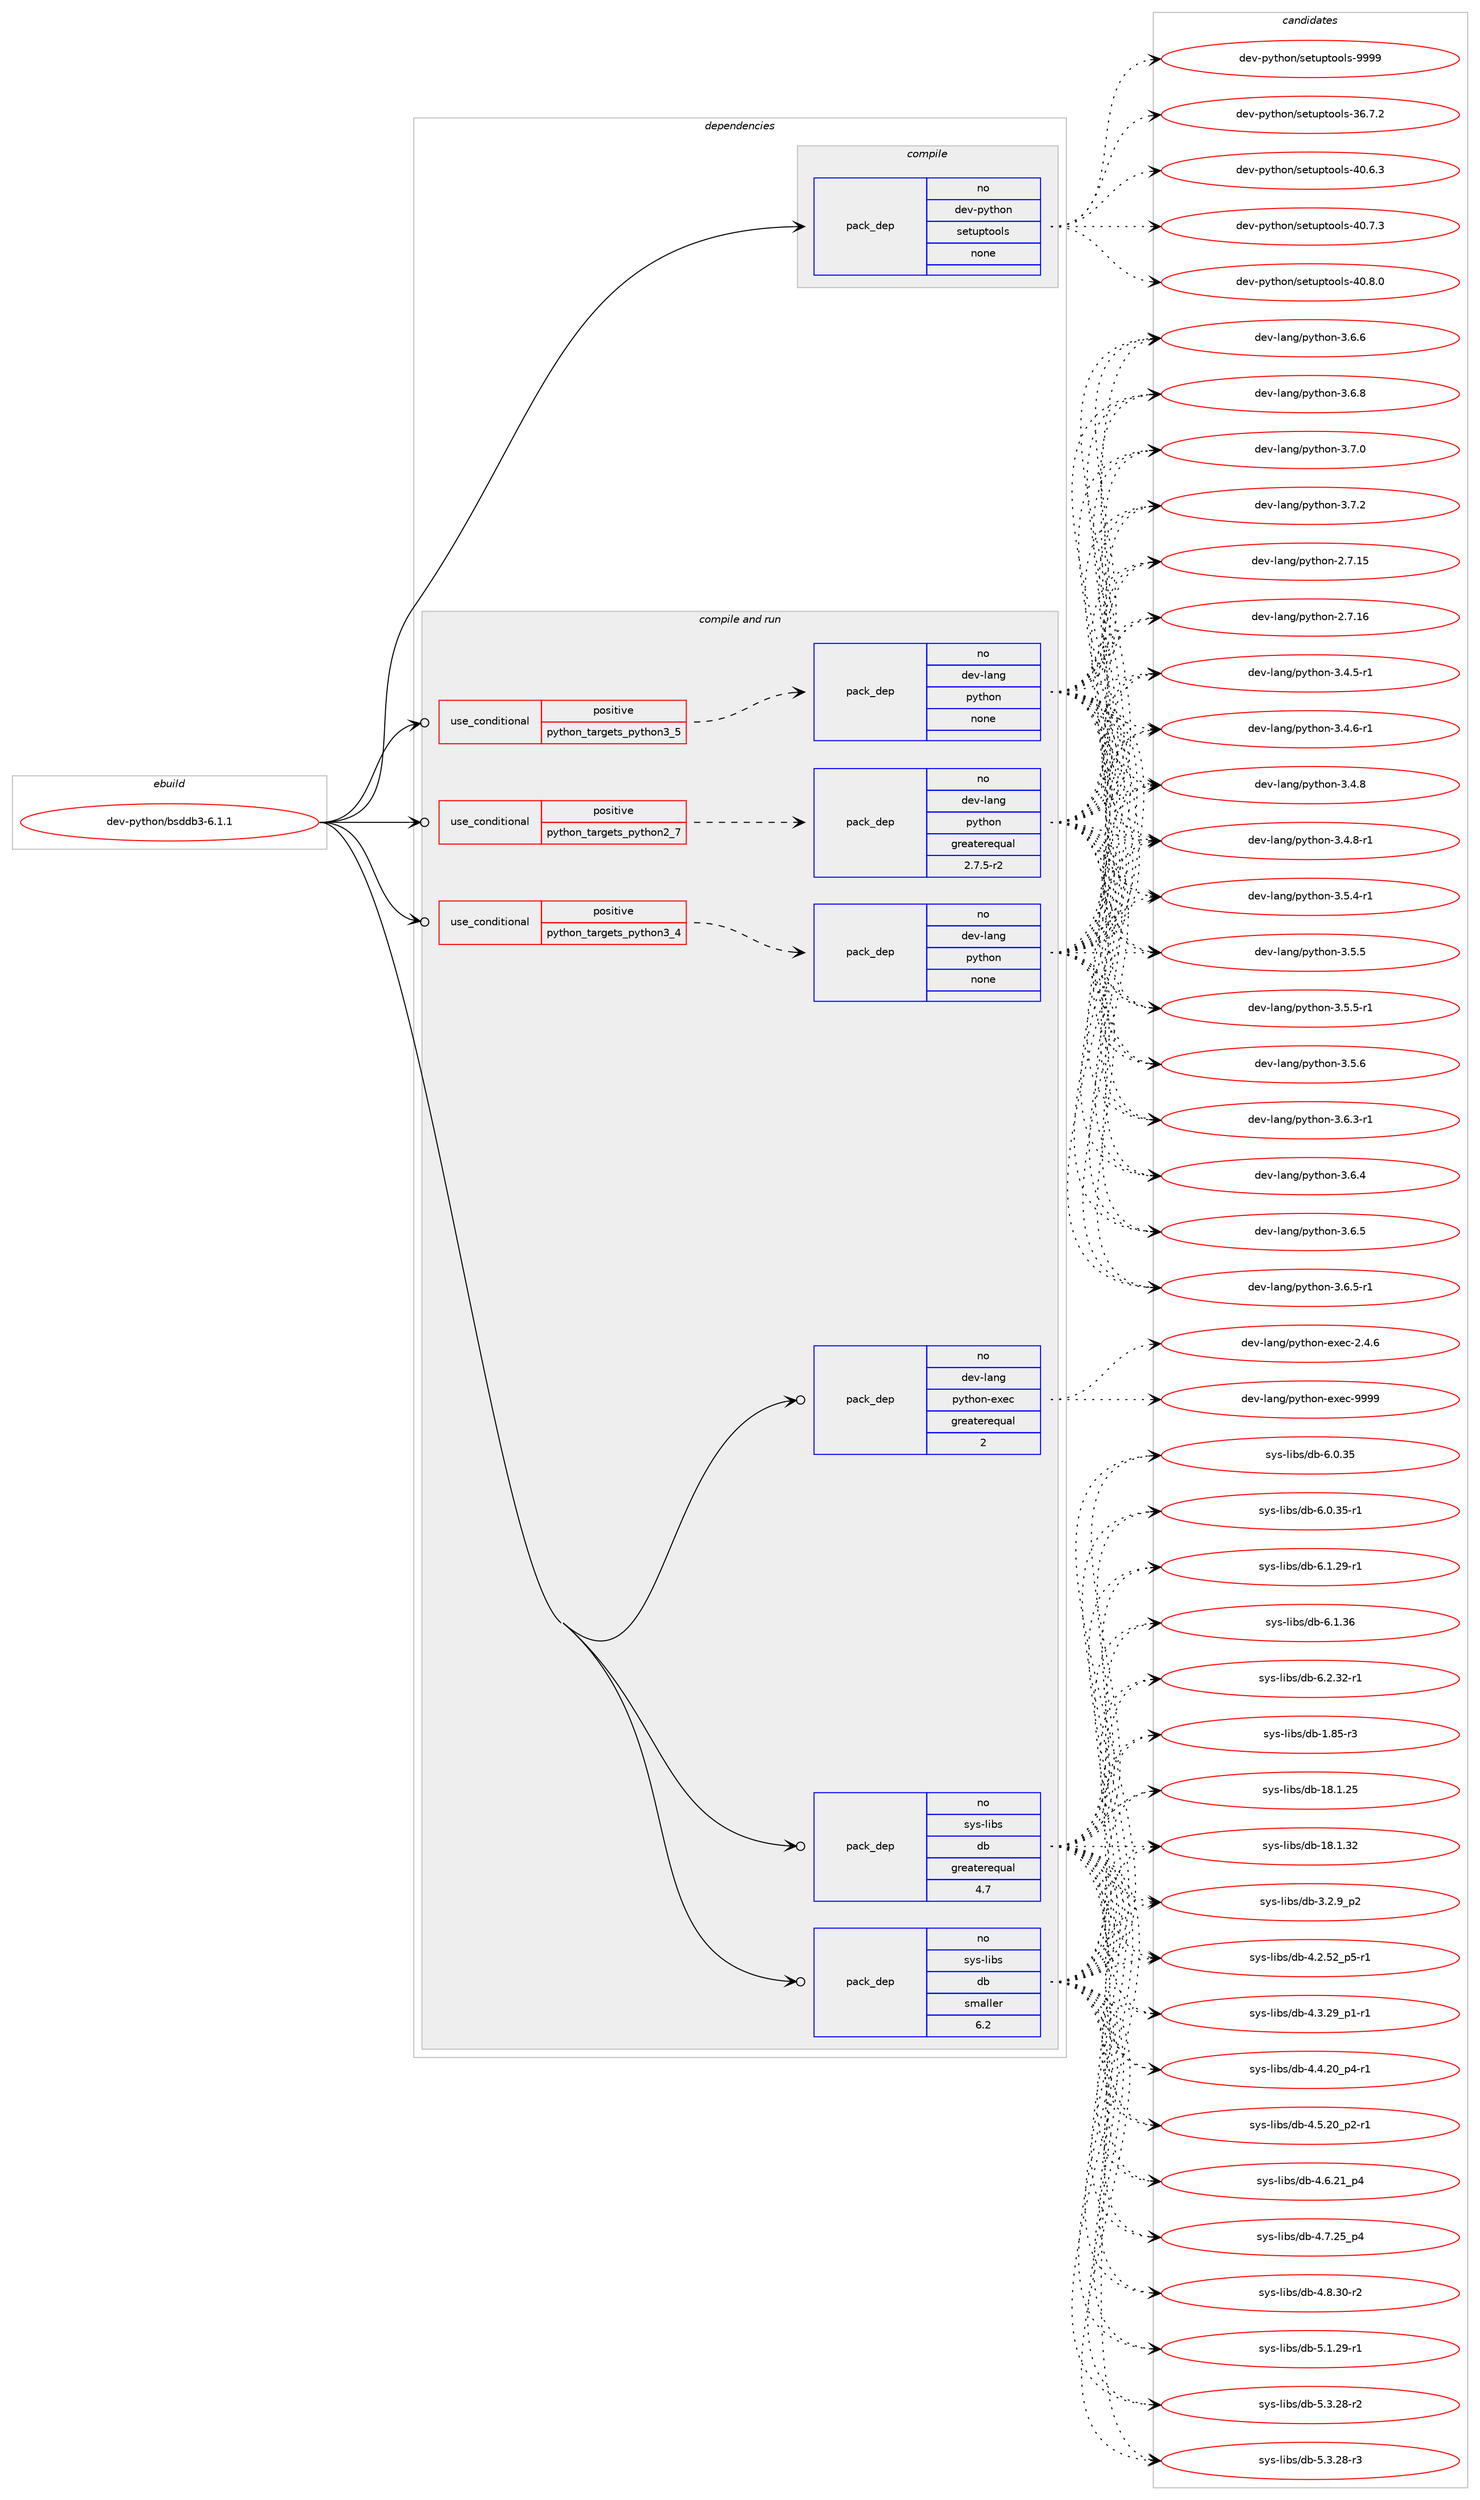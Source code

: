 digraph prolog {

# *************
# Graph options
# *************

newrank=true;
concentrate=true;
compound=true;
graph [rankdir=LR,fontname=Helvetica,fontsize=10,ranksep=1.5];#, ranksep=2.5, nodesep=0.2];
edge  [arrowhead=vee];
node  [fontname=Helvetica,fontsize=10];

# **********
# The ebuild
# **********

subgraph cluster_leftcol {
color=gray;
rank=same;
label=<<i>ebuild</i>>;
id [label="dev-python/bsddb3-6.1.1", color=red, width=4, href="../dev-python/bsddb3-6.1.1.svg"];
}

# ****************
# The dependencies
# ****************

subgraph cluster_midcol {
color=gray;
label=<<i>dependencies</i>>;
subgraph cluster_compile {
fillcolor="#eeeeee";
style=filled;
label=<<i>compile</i>>;
subgraph pack1006918 {
dependency1402103 [label=<<TABLE BORDER="0" CELLBORDER="1" CELLSPACING="0" CELLPADDING="4" WIDTH="220"><TR><TD ROWSPAN="6" CELLPADDING="30">pack_dep</TD></TR><TR><TD WIDTH="110">no</TD></TR><TR><TD>dev-python</TD></TR><TR><TD>setuptools</TD></TR><TR><TD>none</TD></TR><TR><TD></TD></TR></TABLE>>, shape=none, color=blue];
}
id:e -> dependency1402103:w [weight=20,style="solid",arrowhead="vee"];
}
subgraph cluster_compileandrun {
fillcolor="#eeeeee";
style=filled;
label=<<i>compile and run</i>>;
subgraph cond371953 {
dependency1402104 [label=<<TABLE BORDER="0" CELLBORDER="1" CELLSPACING="0" CELLPADDING="4"><TR><TD ROWSPAN="3" CELLPADDING="10">use_conditional</TD></TR><TR><TD>positive</TD></TR><TR><TD>python_targets_python2_7</TD></TR></TABLE>>, shape=none, color=red];
subgraph pack1006919 {
dependency1402105 [label=<<TABLE BORDER="0" CELLBORDER="1" CELLSPACING="0" CELLPADDING="4" WIDTH="220"><TR><TD ROWSPAN="6" CELLPADDING="30">pack_dep</TD></TR><TR><TD WIDTH="110">no</TD></TR><TR><TD>dev-lang</TD></TR><TR><TD>python</TD></TR><TR><TD>greaterequal</TD></TR><TR><TD>2.7.5-r2</TD></TR></TABLE>>, shape=none, color=blue];
}
dependency1402104:e -> dependency1402105:w [weight=20,style="dashed",arrowhead="vee"];
}
id:e -> dependency1402104:w [weight=20,style="solid",arrowhead="odotvee"];
subgraph cond371954 {
dependency1402106 [label=<<TABLE BORDER="0" CELLBORDER="1" CELLSPACING="0" CELLPADDING="4"><TR><TD ROWSPAN="3" CELLPADDING="10">use_conditional</TD></TR><TR><TD>positive</TD></TR><TR><TD>python_targets_python3_4</TD></TR></TABLE>>, shape=none, color=red];
subgraph pack1006920 {
dependency1402107 [label=<<TABLE BORDER="0" CELLBORDER="1" CELLSPACING="0" CELLPADDING="4" WIDTH="220"><TR><TD ROWSPAN="6" CELLPADDING="30">pack_dep</TD></TR><TR><TD WIDTH="110">no</TD></TR><TR><TD>dev-lang</TD></TR><TR><TD>python</TD></TR><TR><TD>none</TD></TR><TR><TD></TD></TR></TABLE>>, shape=none, color=blue];
}
dependency1402106:e -> dependency1402107:w [weight=20,style="dashed",arrowhead="vee"];
}
id:e -> dependency1402106:w [weight=20,style="solid",arrowhead="odotvee"];
subgraph cond371955 {
dependency1402108 [label=<<TABLE BORDER="0" CELLBORDER="1" CELLSPACING="0" CELLPADDING="4"><TR><TD ROWSPAN="3" CELLPADDING="10">use_conditional</TD></TR><TR><TD>positive</TD></TR><TR><TD>python_targets_python3_5</TD></TR></TABLE>>, shape=none, color=red];
subgraph pack1006921 {
dependency1402109 [label=<<TABLE BORDER="0" CELLBORDER="1" CELLSPACING="0" CELLPADDING="4" WIDTH="220"><TR><TD ROWSPAN="6" CELLPADDING="30">pack_dep</TD></TR><TR><TD WIDTH="110">no</TD></TR><TR><TD>dev-lang</TD></TR><TR><TD>python</TD></TR><TR><TD>none</TD></TR><TR><TD></TD></TR></TABLE>>, shape=none, color=blue];
}
dependency1402108:e -> dependency1402109:w [weight=20,style="dashed",arrowhead="vee"];
}
id:e -> dependency1402108:w [weight=20,style="solid",arrowhead="odotvee"];
subgraph pack1006922 {
dependency1402110 [label=<<TABLE BORDER="0" CELLBORDER="1" CELLSPACING="0" CELLPADDING="4" WIDTH="220"><TR><TD ROWSPAN="6" CELLPADDING="30">pack_dep</TD></TR><TR><TD WIDTH="110">no</TD></TR><TR><TD>dev-lang</TD></TR><TR><TD>python-exec</TD></TR><TR><TD>greaterequal</TD></TR><TR><TD>2</TD></TR></TABLE>>, shape=none, color=blue];
}
id:e -> dependency1402110:w [weight=20,style="solid",arrowhead="odotvee"];
subgraph pack1006923 {
dependency1402111 [label=<<TABLE BORDER="0" CELLBORDER="1" CELLSPACING="0" CELLPADDING="4" WIDTH="220"><TR><TD ROWSPAN="6" CELLPADDING="30">pack_dep</TD></TR><TR><TD WIDTH="110">no</TD></TR><TR><TD>sys-libs</TD></TR><TR><TD>db</TD></TR><TR><TD>greaterequal</TD></TR><TR><TD>4.7</TD></TR></TABLE>>, shape=none, color=blue];
}
id:e -> dependency1402111:w [weight=20,style="solid",arrowhead="odotvee"];
subgraph pack1006924 {
dependency1402112 [label=<<TABLE BORDER="0" CELLBORDER="1" CELLSPACING="0" CELLPADDING="4" WIDTH="220"><TR><TD ROWSPAN="6" CELLPADDING="30">pack_dep</TD></TR><TR><TD WIDTH="110">no</TD></TR><TR><TD>sys-libs</TD></TR><TR><TD>db</TD></TR><TR><TD>smaller</TD></TR><TR><TD>6.2</TD></TR></TABLE>>, shape=none, color=blue];
}
id:e -> dependency1402112:w [weight=20,style="solid",arrowhead="odotvee"];
}
subgraph cluster_run {
fillcolor="#eeeeee";
style=filled;
label=<<i>run</i>>;
}
}

# **************
# The candidates
# **************

subgraph cluster_choices {
rank=same;
color=gray;
label=<<i>candidates</i>>;

subgraph choice1006918 {
color=black;
nodesep=1;
choice100101118451121211161041111104711510111611711211611111110811545515446554650 [label="dev-python/setuptools-36.7.2", color=red, width=4,href="../dev-python/setuptools-36.7.2.svg"];
choice100101118451121211161041111104711510111611711211611111110811545524846544651 [label="dev-python/setuptools-40.6.3", color=red, width=4,href="../dev-python/setuptools-40.6.3.svg"];
choice100101118451121211161041111104711510111611711211611111110811545524846554651 [label="dev-python/setuptools-40.7.3", color=red, width=4,href="../dev-python/setuptools-40.7.3.svg"];
choice100101118451121211161041111104711510111611711211611111110811545524846564648 [label="dev-python/setuptools-40.8.0", color=red, width=4,href="../dev-python/setuptools-40.8.0.svg"];
choice10010111845112121116104111110471151011161171121161111111081154557575757 [label="dev-python/setuptools-9999", color=red, width=4,href="../dev-python/setuptools-9999.svg"];
dependency1402103:e -> choice100101118451121211161041111104711510111611711211611111110811545515446554650:w [style=dotted,weight="100"];
dependency1402103:e -> choice100101118451121211161041111104711510111611711211611111110811545524846544651:w [style=dotted,weight="100"];
dependency1402103:e -> choice100101118451121211161041111104711510111611711211611111110811545524846554651:w [style=dotted,weight="100"];
dependency1402103:e -> choice100101118451121211161041111104711510111611711211611111110811545524846564648:w [style=dotted,weight="100"];
dependency1402103:e -> choice10010111845112121116104111110471151011161171121161111111081154557575757:w [style=dotted,weight="100"];
}
subgraph choice1006919 {
color=black;
nodesep=1;
choice10010111845108971101034711212111610411111045504655464953 [label="dev-lang/python-2.7.15", color=red, width=4,href="../dev-lang/python-2.7.15.svg"];
choice10010111845108971101034711212111610411111045504655464954 [label="dev-lang/python-2.7.16", color=red, width=4,href="../dev-lang/python-2.7.16.svg"];
choice1001011184510897110103471121211161041111104551465246534511449 [label="dev-lang/python-3.4.5-r1", color=red, width=4,href="../dev-lang/python-3.4.5-r1.svg"];
choice1001011184510897110103471121211161041111104551465246544511449 [label="dev-lang/python-3.4.6-r1", color=red, width=4,href="../dev-lang/python-3.4.6-r1.svg"];
choice100101118451089711010347112121116104111110455146524656 [label="dev-lang/python-3.4.8", color=red, width=4,href="../dev-lang/python-3.4.8.svg"];
choice1001011184510897110103471121211161041111104551465246564511449 [label="dev-lang/python-3.4.8-r1", color=red, width=4,href="../dev-lang/python-3.4.8-r1.svg"];
choice1001011184510897110103471121211161041111104551465346524511449 [label="dev-lang/python-3.5.4-r1", color=red, width=4,href="../dev-lang/python-3.5.4-r1.svg"];
choice100101118451089711010347112121116104111110455146534653 [label="dev-lang/python-3.5.5", color=red, width=4,href="../dev-lang/python-3.5.5.svg"];
choice1001011184510897110103471121211161041111104551465346534511449 [label="dev-lang/python-3.5.5-r1", color=red, width=4,href="../dev-lang/python-3.5.5-r1.svg"];
choice100101118451089711010347112121116104111110455146534654 [label="dev-lang/python-3.5.6", color=red, width=4,href="../dev-lang/python-3.5.6.svg"];
choice1001011184510897110103471121211161041111104551465446514511449 [label="dev-lang/python-3.6.3-r1", color=red, width=4,href="../dev-lang/python-3.6.3-r1.svg"];
choice100101118451089711010347112121116104111110455146544652 [label="dev-lang/python-3.6.4", color=red, width=4,href="../dev-lang/python-3.6.4.svg"];
choice100101118451089711010347112121116104111110455146544653 [label="dev-lang/python-3.6.5", color=red, width=4,href="../dev-lang/python-3.6.5.svg"];
choice1001011184510897110103471121211161041111104551465446534511449 [label="dev-lang/python-3.6.5-r1", color=red, width=4,href="../dev-lang/python-3.6.5-r1.svg"];
choice100101118451089711010347112121116104111110455146544654 [label="dev-lang/python-3.6.6", color=red, width=4,href="../dev-lang/python-3.6.6.svg"];
choice100101118451089711010347112121116104111110455146544656 [label="dev-lang/python-3.6.8", color=red, width=4,href="../dev-lang/python-3.6.8.svg"];
choice100101118451089711010347112121116104111110455146554648 [label="dev-lang/python-3.7.0", color=red, width=4,href="../dev-lang/python-3.7.0.svg"];
choice100101118451089711010347112121116104111110455146554650 [label="dev-lang/python-3.7.2", color=red, width=4,href="../dev-lang/python-3.7.2.svg"];
dependency1402105:e -> choice10010111845108971101034711212111610411111045504655464953:w [style=dotted,weight="100"];
dependency1402105:e -> choice10010111845108971101034711212111610411111045504655464954:w [style=dotted,weight="100"];
dependency1402105:e -> choice1001011184510897110103471121211161041111104551465246534511449:w [style=dotted,weight="100"];
dependency1402105:e -> choice1001011184510897110103471121211161041111104551465246544511449:w [style=dotted,weight="100"];
dependency1402105:e -> choice100101118451089711010347112121116104111110455146524656:w [style=dotted,weight="100"];
dependency1402105:e -> choice1001011184510897110103471121211161041111104551465246564511449:w [style=dotted,weight="100"];
dependency1402105:e -> choice1001011184510897110103471121211161041111104551465346524511449:w [style=dotted,weight="100"];
dependency1402105:e -> choice100101118451089711010347112121116104111110455146534653:w [style=dotted,weight="100"];
dependency1402105:e -> choice1001011184510897110103471121211161041111104551465346534511449:w [style=dotted,weight="100"];
dependency1402105:e -> choice100101118451089711010347112121116104111110455146534654:w [style=dotted,weight="100"];
dependency1402105:e -> choice1001011184510897110103471121211161041111104551465446514511449:w [style=dotted,weight="100"];
dependency1402105:e -> choice100101118451089711010347112121116104111110455146544652:w [style=dotted,weight="100"];
dependency1402105:e -> choice100101118451089711010347112121116104111110455146544653:w [style=dotted,weight="100"];
dependency1402105:e -> choice1001011184510897110103471121211161041111104551465446534511449:w [style=dotted,weight="100"];
dependency1402105:e -> choice100101118451089711010347112121116104111110455146544654:w [style=dotted,weight="100"];
dependency1402105:e -> choice100101118451089711010347112121116104111110455146544656:w [style=dotted,weight="100"];
dependency1402105:e -> choice100101118451089711010347112121116104111110455146554648:w [style=dotted,weight="100"];
dependency1402105:e -> choice100101118451089711010347112121116104111110455146554650:w [style=dotted,weight="100"];
}
subgraph choice1006920 {
color=black;
nodesep=1;
choice10010111845108971101034711212111610411111045504655464953 [label="dev-lang/python-2.7.15", color=red, width=4,href="../dev-lang/python-2.7.15.svg"];
choice10010111845108971101034711212111610411111045504655464954 [label="dev-lang/python-2.7.16", color=red, width=4,href="../dev-lang/python-2.7.16.svg"];
choice1001011184510897110103471121211161041111104551465246534511449 [label="dev-lang/python-3.4.5-r1", color=red, width=4,href="../dev-lang/python-3.4.5-r1.svg"];
choice1001011184510897110103471121211161041111104551465246544511449 [label="dev-lang/python-3.4.6-r1", color=red, width=4,href="../dev-lang/python-3.4.6-r1.svg"];
choice100101118451089711010347112121116104111110455146524656 [label="dev-lang/python-3.4.8", color=red, width=4,href="../dev-lang/python-3.4.8.svg"];
choice1001011184510897110103471121211161041111104551465246564511449 [label="dev-lang/python-3.4.8-r1", color=red, width=4,href="../dev-lang/python-3.4.8-r1.svg"];
choice1001011184510897110103471121211161041111104551465346524511449 [label="dev-lang/python-3.5.4-r1", color=red, width=4,href="../dev-lang/python-3.5.4-r1.svg"];
choice100101118451089711010347112121116104111110455146534653 [label="dev-lang/python-3.5.5", color=red, width=4,href="../dev-lang/python-3.5.5.svg"];
choice1001011184510897110103471121211161041111104551465346534511449 [label="dev-lang/python-3.5.5-r1", color=red, width=4,href="../dev-lang/python-3.5.5-r1.svg"];
choice100101118451089711010347112121116104111110455146534654 [label="dev-lang/python-3.5.6", color=red, width=4,href="../dev-lang/python-3.5.6.svg"];
choice1001011184510897110103471121211161041111104551465446514511449 [label="dev-lang/python-3.6.3-r1", color=red, width=4,href="../dev-lang/python-3.6.3-r1.svg"];
choice100101118451089711010347112121116104111110455146544652 [label="dev-lang/python-3.6.4", color=red, width=4,href="../dev-lang/python-3.6.4.svg"];
choice100101118451089711010347112121116104111110455146544653 [label="dev-lang/python-3.6.5", color=red, width=4,href="../dev-lang/python-3.6.5.svg"];
choice1001011184510897110103471121211161041111104551465446534511449 [label="dev-lang/python-3.6.5-r1", color=red, width=4,href="../dev-lang/python-3.6.5-r1.svg"];
choice100101118451089711010347112121116104111110455146544654 [label="dev-lang/python-3.6.6", color=red, width=4,href="../dev-lang/python-3.6.6.svg"];
choice100101118451089711010347112121116104111110455146544656 [label="dev-lang/python-3.6.8", color=red, width=4,href="../dev-lang/python-3.6.8.svg"];
choice100101118451089711010347112121116104111110455146554648 [label="dev-lang/python-3.7.0", color=red, width=4,href="../dev-lang/python-3.7.0.svg"];
choice100101118451089711010347112121116104111110455146554650 [label="dev-lang/python-3.7.2", color=red, width=4,href="../dev-lang/python-3.7.2.svg"];
dependency1402107:e -> choice10010111845108971101034711212111610411111045504655464953:w [style=dotted,weight="100"];
dependency1402107:e -> choice10010111845108971101034711212111610411111045504655464954:w [style=dotted,weight="100"];
dependency1402107:e -> choice1001011184510897110103471121211161041111104551465246534511449:w [style=dotted,weight="100"];
dependency1402107:e -> choice1001011184510897110103471121211161041111104551465246544511449:w [style=dotted,weight="100"];
dependency1402107:e -> choice100101118451089711010347112121116104111110455146524656:w [style=dotted,weight="100"];
dependency1402107:e -> choice1001011184510897110103471121211161041111104551465246564511449:w [style=dotted,weight="100"];
dependency1402107:e -> choice1001011184510897110103471121211161041111104551465346524511449:w [style=dotted,weight="100"];
dependency1402107:e -> choice100101118451089711010347112121116104111110455146534653:w [style=dotted,weight="100"];
dependency1402107:e -> choice1001011184510897110103471121211161041111104551465346534511449:w [style=dotted,weight="100"];
dependency1402107:e -> choice100101118451089711010347112121116104111110455146534654:w [style=dotted,weight="100"];
dependency1402107:e -> choice1001011184510897110103471121211161041111104551465446514511449:w [style=dotted,weight="100"];
dependency1402107:e -> choice100101118451089711010347112121116104111110455146544652:w [style=dotted,weight="100"];
dependency1402107:e -> choice100101118451089711010347112121116104111110455146544653:w [style=dotted,weight="100"];
dependency1402107:e -> choice1001011184510897110103471121211161041111104551465446534511449:w [style=dotted,weight="100"];
dependency1402107:e -> choice100101118451089711010347112121116104111110455146544654:w [style=dotted,weight="100"];
dependency1402107:e -> choice100101118451089711010347112121116104111110455146544656:w [style=dotted,weight="100"];
dependency1402107:e -> choice100101118451089711010347112121116104111110455146554648:w [style=dotted,weight="100"];
dependency1402107:e -> choice100101118451089711010347112121116104111110455146554650:w [style=dotted,weight="100"];
}
subgraph choice1006921 {
color=black;
nodesep=1;
choice10010111845108971101034711212111610411111045504655464953 [label="dev-lang/python-2.7.15", color=red, width=4,href="../dev-lang/python-2.7.15.svg"];
choice10010111845108971101034711212111610411111045504655464954 [label="dev-lang/python-2.7.16", color=red, width=4,href="../dev-lang/python-2.7.16.svg"];
choice1001011184510897110103471121211161041111104551465246534511449 [label="dev-lang/python-3.4.5-r1", color=red, width=4,href="../dev-lang/python-3.4.5-r1.svg"];
choice1001011184510897110103471121211161041111104551465246544511449 [label="dev-lang/python-3.4.6-r1", color=red, width=4,href="../dev-lang/python-3.4.6-r1.svg"];
choice100101118451089711010347112121116104111110455146524656 [label="dev-lang/python-3.4.8", color=red, width=4,href="../dev-lang/python-3.4.8.svg"];
choice1001011184510897110103471121211161041111104551465246564511449 [label="dev-lang/python-3.4.8-r1", color=red, width=4,href="../dev-lang/python-3.4.8-r1.svg"];
choice1001011184510897110103471121211161041111104551465346524511449 [label="dev-lang/python-3.5.4-r1", color=red, width=4,href="../dev-lang/python-3.5.4-r1.svg"];
choice100101118451089711010347112121116104111110455146534653 [label="dev-lang/python-3.5.5", color=red, width=4,href="../dev-lang/python-3.5.5.svg"];
choice1001011184510897110103471121211161041111104551465346534511449 [label="dev-lang/python-3.5.5-r1", color=red, width=4,href="../dev-lang/python-3.5.5-r1.svg"];
choice100101118451089711010347112121116104111110455146534654 [label="dev-lang/python-3.5.6", color=red, width=4,href="../dev-lang/python-3.5.6.svg"];
choice1001011184510897110103471121211161041111104551465446514511449 [label="dev-lang/python-3.6.3-r1", color=red, width=4,href="../dev-lang/python-3.6.3-r1.svg"];
choice100101118451089711010347112121116104111110455146544652 [label="dev-lang/python-3.6.4", color=red, width=4,href="../dev-lang/python-3.6.4.svg"];
choice100101118451089711010347112121116104111110455146544653 [label="dev-lang/python-3.6.5", color=red, width=4,href="../dev-lang/python-3.6.5.svg"];
choice1001011184510897110103471121211161041111104551465446534511449 [label="dev-lang/python-3.6.5-r1", color=red, width=4,href="../dev-lang/python-3.6.5-r1.svg"];
choice100101118451089711010347112121116104111110455146544654 [label="dev-lang/python-3.6.6", color=red, width=4,href="../dev-lang/python-3.6.6.svg"];
choice100101118451089711010347112121116104111110455146544656 [label="dev-lang/python-3.6.8", color=red, width=4,href="../dev-lang/python-3.6.8.svg"];
choice100101118451089711010347112121116104111110455146554648 [label="dev-lang/python-3.7.0", color=red, width=4,href="../dev-lang/python-3.7.0.svg"];
choice100101118451089711010347112121116104111110455146554650 [label="dev-lang/python-3.7.2", color=red, width=4,href="../dev-lang/python-3.7.2.svg"];
dependency1402109:e -> choice10010111845108971101034711212111610411111045504655464953:w [style=dotted,weight="100"];
dependency1402109:e -> choice10010111845108971101034711212111610411111045504655464954:w [style=dotted,weight="100"];
dependency1402109:e -> choice1001011184510897110103471121211161041111104551465246534511449:w [style=dotted,weight="100"];
dependency1402109:e -> choice1001011184510897110103471121211161041111104551465246544511449:w [style=dotted,weight="100"];
dependency1402109:e -> choice100101118451089711010347112121116104111110455146524656:w [style=dotted,weight="100"];
dependency1402109:e -> choice1001011184510897110103471121211161041111104551465246564511449:w [style=dotted,weight="100"];
dependency1402109:e -> choice1001011184510897110103471121211161041111104551465346524511449:w [style=dotted,weight="100"];
dependency1402109:e -> choice100101118451089711010347112121116104111110455146534653:w [style=dotted,weight="100"];
dependency1402109:e -> choice1001011184510897110103471121211161041111104551465346534511449:w [style=dotted,weight="100"];
dependency1402109:e -> choice100101118451089711010347112121116104111110455146534654:w [style=dotted,weight="100"];
dependency1402109:e -> choice1001011184510897110103471121211161041111104551465446514511449:w [style=dotted,weight="100"];
dependency1402109:e -> choice100101118451089711010347112121116104111110455146544652:w [style=dotted,weight="100"];
dependency1402109:e -> choice100101118451089711010347112121116104111110455146544653:w [style=dotted,weight="100"];
dependency1402109:e -> choice1001011184510897110103471121211161041111104551465446534511449:w [style=dotted,weight="100"];
dependency1402109:e -> choice100101118451089711010347112121116104111110455146544654:w [style=dotted,weight="100"];
dependency1402109:e -> choice100101118451089711010347112121116104111110455146544656:w [style=dotted,weight="100"];
dependency1402109:e -> choice100101118451089711010347112121116104111110455146554648:w [style=dotted,weight="100"];
dependency1402109:e -> choice100101118451089711010347112121116104111110455146554650:w [style=dotted,weight="100"];
}
subgraph choice1006922 {
color=black;
nodesep=1;
choice1001011184510897110103471121211161041111104510112010199455046524654 [label="dev-lang/python-exec-2.4.6", color=red, width=4,href="../dev-lang/python-exec-2.4.6.svg"];
choice10010111845108971101034711212111610411111045101120101994557575757 [label="dev-lang/python-exec-9999", color=red, width=4,href="../dev-lang/python-exec-9999.svg"];
dependency1402110:e -> choice1001011184510897110103471121211161041111104510112010199455046524654:w [style=dotted,weight="100"];
dependency1402110:e -> choice10010111845108971101034711212111610411111045101120101994557575757:w [style=dotted,weight="100"];
}
subgraph choice1006923 {
color=black;
nodesep=1;
choice1151211154510810598115471009845494656534511451 [label="sys-libs/db-1.85-r3", color=red, width=4,href="../sys-libs/db-1.85-r3.svg"];
choice115121115451081059811547100984549564649465053 [label="sys-libs/db-18.1.25", color=red, width=4,href="../sys-libs/db-18.1.25.svg"];
choice115121115451081059811547100984549564649465150 [label="sys-libs/db-18.1.32", color=red, width=4,href="../sys-libs/db-18.1.32.svg"];
choice115121115451081059811547100984551465046579511250 [label="sys-libs/db-3.2.9_p2", color=red, width=4,href="../sys-libs/db-3.2.9_p2.svg"];
choice115121115451081059811547100984552465046535095112534511449 [label="sys-libs/db-4.2.52_p5-r1", color=red, width=4,href="../sys-libs/db-4.2.52_p5-r1.svg"];
choice115121115451081059811547100984552465146505795112494511449 [label="sys-libs/db-4.3.29_p1-r1", color=red, width=4,href="../sys-libs/db-4.3.29_p1-r1.svg"];
choice115121115451081059811547100984552465246504895112524511449 [label="sys-libs/db-4.4.20_p4-r1", color=red, width=4,href="../sys-libs/db-4.4.20_p4-r1.svg"];
choice115121115451081059811547100984552465346504895112504511449 [label="sys-libs/db-4.5.20_p2-r1", color=red, width=4,href="../sys-libs/db-4.5.20_p2-r1.svg"];
choice11512111545108105981154710098455246544650499511252 [label="sys-libs/db-4.6.21_p4", color=red, width=4,href="../sys-libs/db-4.6.21_p4.svg"];
choice11512111545108105981154710098455246554650539511252 [label="sys-libs/db-4.7.25_p4", color=red, width=4,href="../sys-libs/db-4.7.25_p4.svg"];
choice11512111545108105981154710098455246564651484511450 [label="sys-libs/db-4.8.30-r2", color=red, width=4,href="../sys-libs/db-4.8.30-r2.svg"];
choice11512111545108105981154710098455346494650574511449 [label="sys-libs/db-5.1.29-r1", color=red, width=4,href="../sys-libs/db-5.1.29-r1.svg"];
choice11512111545108105981154710098455346514650564511450 [label="sys-libs/db-5.3.28-r2", color=red, width=4,href="../sys-libs/db-5.3.28-r2.svg"];
choice11512111545108105981154710098455346514650564511451 [label="sys-libs/db-5.3.28-r3", color=red, width=4,href="../sys-libs/db-5.3.28-r3.svg"];
choice1151211154510810598115471009845544648465153 [label="sys-libs/db-6.0.35", color=red, width=4,href="../sys-libs/db-6.0.35.svg"];
choice11512111545108105981154710098455446484651534511449 [label="sys-libs/db-6.0.35-r1", color=red, width=4,href="../sys-libs/db-6.0.35-r1.svg"];
choice11512111545108105981154710098455446494650574511449 [label="sys-libs/db-6.1.29-r1", color=red, width=4,href="../sys-libs/db-6.1.29-r1.svg"];
choice1151211154510810598115471009845544649465154 [label="sys-libs/db-6.1.36", color=red, width=4,href="../sys-libs/db-6.1.36.svg"];
choice11512111545108105981154710098455446504651504511449 [label="sys-libs/db-6.2.32-r1", color=red, width=4,href="../sys-libs/db-6.2.32-r1.svg"];
dependency1402111:e -> choice1151211154510810598115471009845494656534511451:w [style=dotted,weight="100"];
dependency1402111:e -> choice115121115451081059811547100984549564649465053:w [style=dotted,weight="100"];
dependency1402111:e -> choice115121115451081059811547100984549564649465150:w [style=dotted,weight="100"];
dependency1402111:e -> choice115121115451081059811547100984551465046579511250:w [style=dotted,weight="100"];
dependency1402111:e -> choice115121115451081059811547100984552465046535095112534511449:w [style=dotted,weight="100"];
dependency1402111:e -> choice115121115451081059811547100984552465146505795112494511449:w [style=dotted,weight="100"];
dependency1402111:e -> choice115121115451081059811547100984552465246504895112524511449:w [style=dotted,weight="100"];
dependency1402111:e -> choice115121115451081059811547100984552465346504895112504511449:w [style=dotted,weight="100"];
dependency1402111:e -> choice11512111545108105981154710098455246544650499511252:w [style=dotted,weight="100"];
dependency1402111:e -> choice11512111545108105981154710098455246554650539511252:w [style=dotted,weight="100"];
dependency1402111:e -> choice11512111545108105981154710098455246564651484511450:w [style=dotted,weight="100"];
dependency1402111:e -> choice11512111545108105981154710098455346494650574511449:w [style=dotted,weight="100"];
dependency1402111:e -> choice11512111545108105981154710098455346514650564511450:w [style=dotted,weight="100"];
dependency1402111:e -> choice11512111545108105981154710098455346514650564511451:w [style=dotted,weight="100"];
dependency1402111:e -> choice1151211154510810598115471009845544648465153:w [style=dotted,weight="100"];
dependency1402111:e -> choice11512111545108105981154710098455446484651534511449:w [style=dotted,weight="100"];
dependency1402111:e -> choice11512111545108105981154710098455446494650574511449:w [style=dotted,weight="100"];
dependency1402111:e -> choice1151211154510810598115471009845544649465154:w [style=dotted,weight="100"];
dependency1402111:e -> choice11512111545108105981154710098455446504651504511449:w [style=dotted,weight="100"];
}
subgraph choice1006924 {
color=black;
nodesep=1;
choice1151211154510810598115471009845494656534511451 [label="sys-libs/db-1.85-r3", color=red, width=4,href="../sys-libs/db-1.85-r3.svg"];
choice115121115451081059811547100984549564649465053 [label="sys-libs/db-18.1.25", color=red, width=4,href="../sys-libs/db-18.1.25.svg"];
choice115121115451081059811547100984549564649465150 [label="sys-libs/db-18.1.32", color=red, width=4,href="../sys-libs/db-18.1.32.svg"];
choice115121115451081059811547100984551465046579511250 [label="sys-libs/db-3.2.9_p2", color=red, width=4,href="../sys-libs/db-3.2.9_p2.svg"];
choice115121115451081059811547100984552465046535095112534511449 [label="sys-libs/db-4.2.52_p5-r1", color=red, width=4,href="../sys-libs/db-4.2.52_p5-r1.svg"];
choice115121115451081059811547100984552465146505795112494511449 [label="sys-libs/db-4.3.29_p1-r1", color=red, width=4,href="../sys-libs/db-4.3.29_p1-r1.svg"];
choice115121115451081059811547100984552465246504895112524511449 [label="sys-libs/db-4.4.20_p4-r1", color=red, width=4,href="../sys-libs/db-4.4.20_p4-r1.svg"];
choice115121115451081059811547100984552465346504895112504511449 [label="sys-libs/db-4.5.20_p2-r1", color=red, width=4,href="../sys-libs/db-4.5.20_p2-r1.svg"];
choice11512111545108105981154710098455246544650499511252 [label="sys-libs/db-4.6.21_p4", color=red, width=4,href="../sys-libs/db-4.6.21_p4.svg"];
choice11512111545108105981154710098455246554650539511252 [label="sys-libs/db-4.7.25_p4", color=red, width=4,href="../sys-libs/db-4.7.25_p4.svg"];
choice11512111545108105981154710098455246564651484511450 [label="sys-libs/db-4.8.30-r2", color=red, width=4,href="../sys-libs/db-4.8.30-r2.svg"];
choice11512111545108105981154710098455346494650574511449 [label="sys-libs/db-5.1.29-r1", color=red, width=4,href="../sys-libs/db-5.1.29-r1.svg"];
choice11512111545108105981154710098455346514650564511450 [label="sys-libs/db-5.3.28-r2", color=red, width=4,href="../sys-libs/db-5.3.28-r2.svg"];
choice11512111545108105981154710098455346514650564511451 [label="sys-libs/db-5.3.28-r3", color=red, width=4,href="../sys-libs/db-5.3.28-r3.svg"];
choice1151211154510810598115471009845544648465153 [label="sys-libs/db-6.0.35", color=red, width=4,href="../sys-libs/db-6.0.35.svg"];
choice11512111545108105981154710098455446484651534511449 [label="sys-libs/db-6.0.35-r1", color=red, width=4,href="../sys-libs/db-6.0.35-r1.svg"];
choice11512111545108105981154710098455446494650574511449 [label="sys-libs/db-6.1.29-r1", color=red, width=4,href="../sys-libs/db-6.1.29-r1.svg"];
choice1151211154510810598115471009845544649465154 [label="sys-libs/db-6.1.36", color=red, width=4,href="../sys-libs/db-6.1.36.svg"];
choice11512111545108105981154710098455446504651504511449 [label="sys-libs/db-6.2.32-r1", color=red, width=4,href="../sys-libs/db-6.2.32-r1.svg"];
dependency1402112:e -> choice1151211154510810598115471009845494656534511451:w [style=dotted,weight="100"];
dependency1402112:e -> choice115121115451081059811547100984549564649465053:w [style=dotted,weight="100"];
dependency1402112:e -> choice115121115451081059811547100984549564649465150:w [style=dotted,weight="100"];
dependency1402112:e -> choice115121115451081059811547100984551465046579511250:w [style=dotted,weight="100"];
dependency1402112:e -> choice115121115451081059811547100984552465046535095112534511449:w [style=dotted,weight="100"];
dependency1402112:e -> choice115121115451081059811547100984552465146505795112494511449:w [style=dotted,weight="100"];
dependency1402112:e -> choice115121115451081059811547100984552465246504895112524511449:w [style=dotted,weight="100"];
dependency1402112:e -> choice115121115451081059811547100984552465346504895112504511449:w [style=dotted,weight="100"];
dependency1402112:e -> choice11512111545108105981154710098455246544650499511252:w [style=dotted,weight="100"];
dependency1402112:e -> choice11512111545108105981154710098455246554650539511252:w [style=dotted,weight="100"];
dependency1402112:e -> choice11512111545108105981154710098455246564651484511450:w [style=dotted,weight="100"];
dependency1402112:e -> choice11512111545108105981154710098455346494650574511449:w [style=dotted,weight="100"];
dependency1402112:e -> choice11512111545108105981154710098455346514650564511450:w [style=dotted,weight="100"];
dependency1402112:e -> choice11512111545108105981154710098455346514650564511451:w [style=dotted,weight="100"];
dependency1402112:e -> choice1151211154510810598115471009845544648465153:w [style=dotted,weight="100"];
dependency1402112:e -> choice11512111545108105981154710098455446484651534511449:w [style=dotted,weight="100"];
dependency1402112:e -> choice11512111545108105981154710098455446494650574511449:w [style=dotted,weight="100"];
dependency1402112:e -> choice1151211154510810598115471009845544649465154:w [style=dotted,weight="100"];
dependency1402112:e -> choice11512111545108105981154710098455446504651504511449:w [style=dotted,weight="100"];
}
}

}
